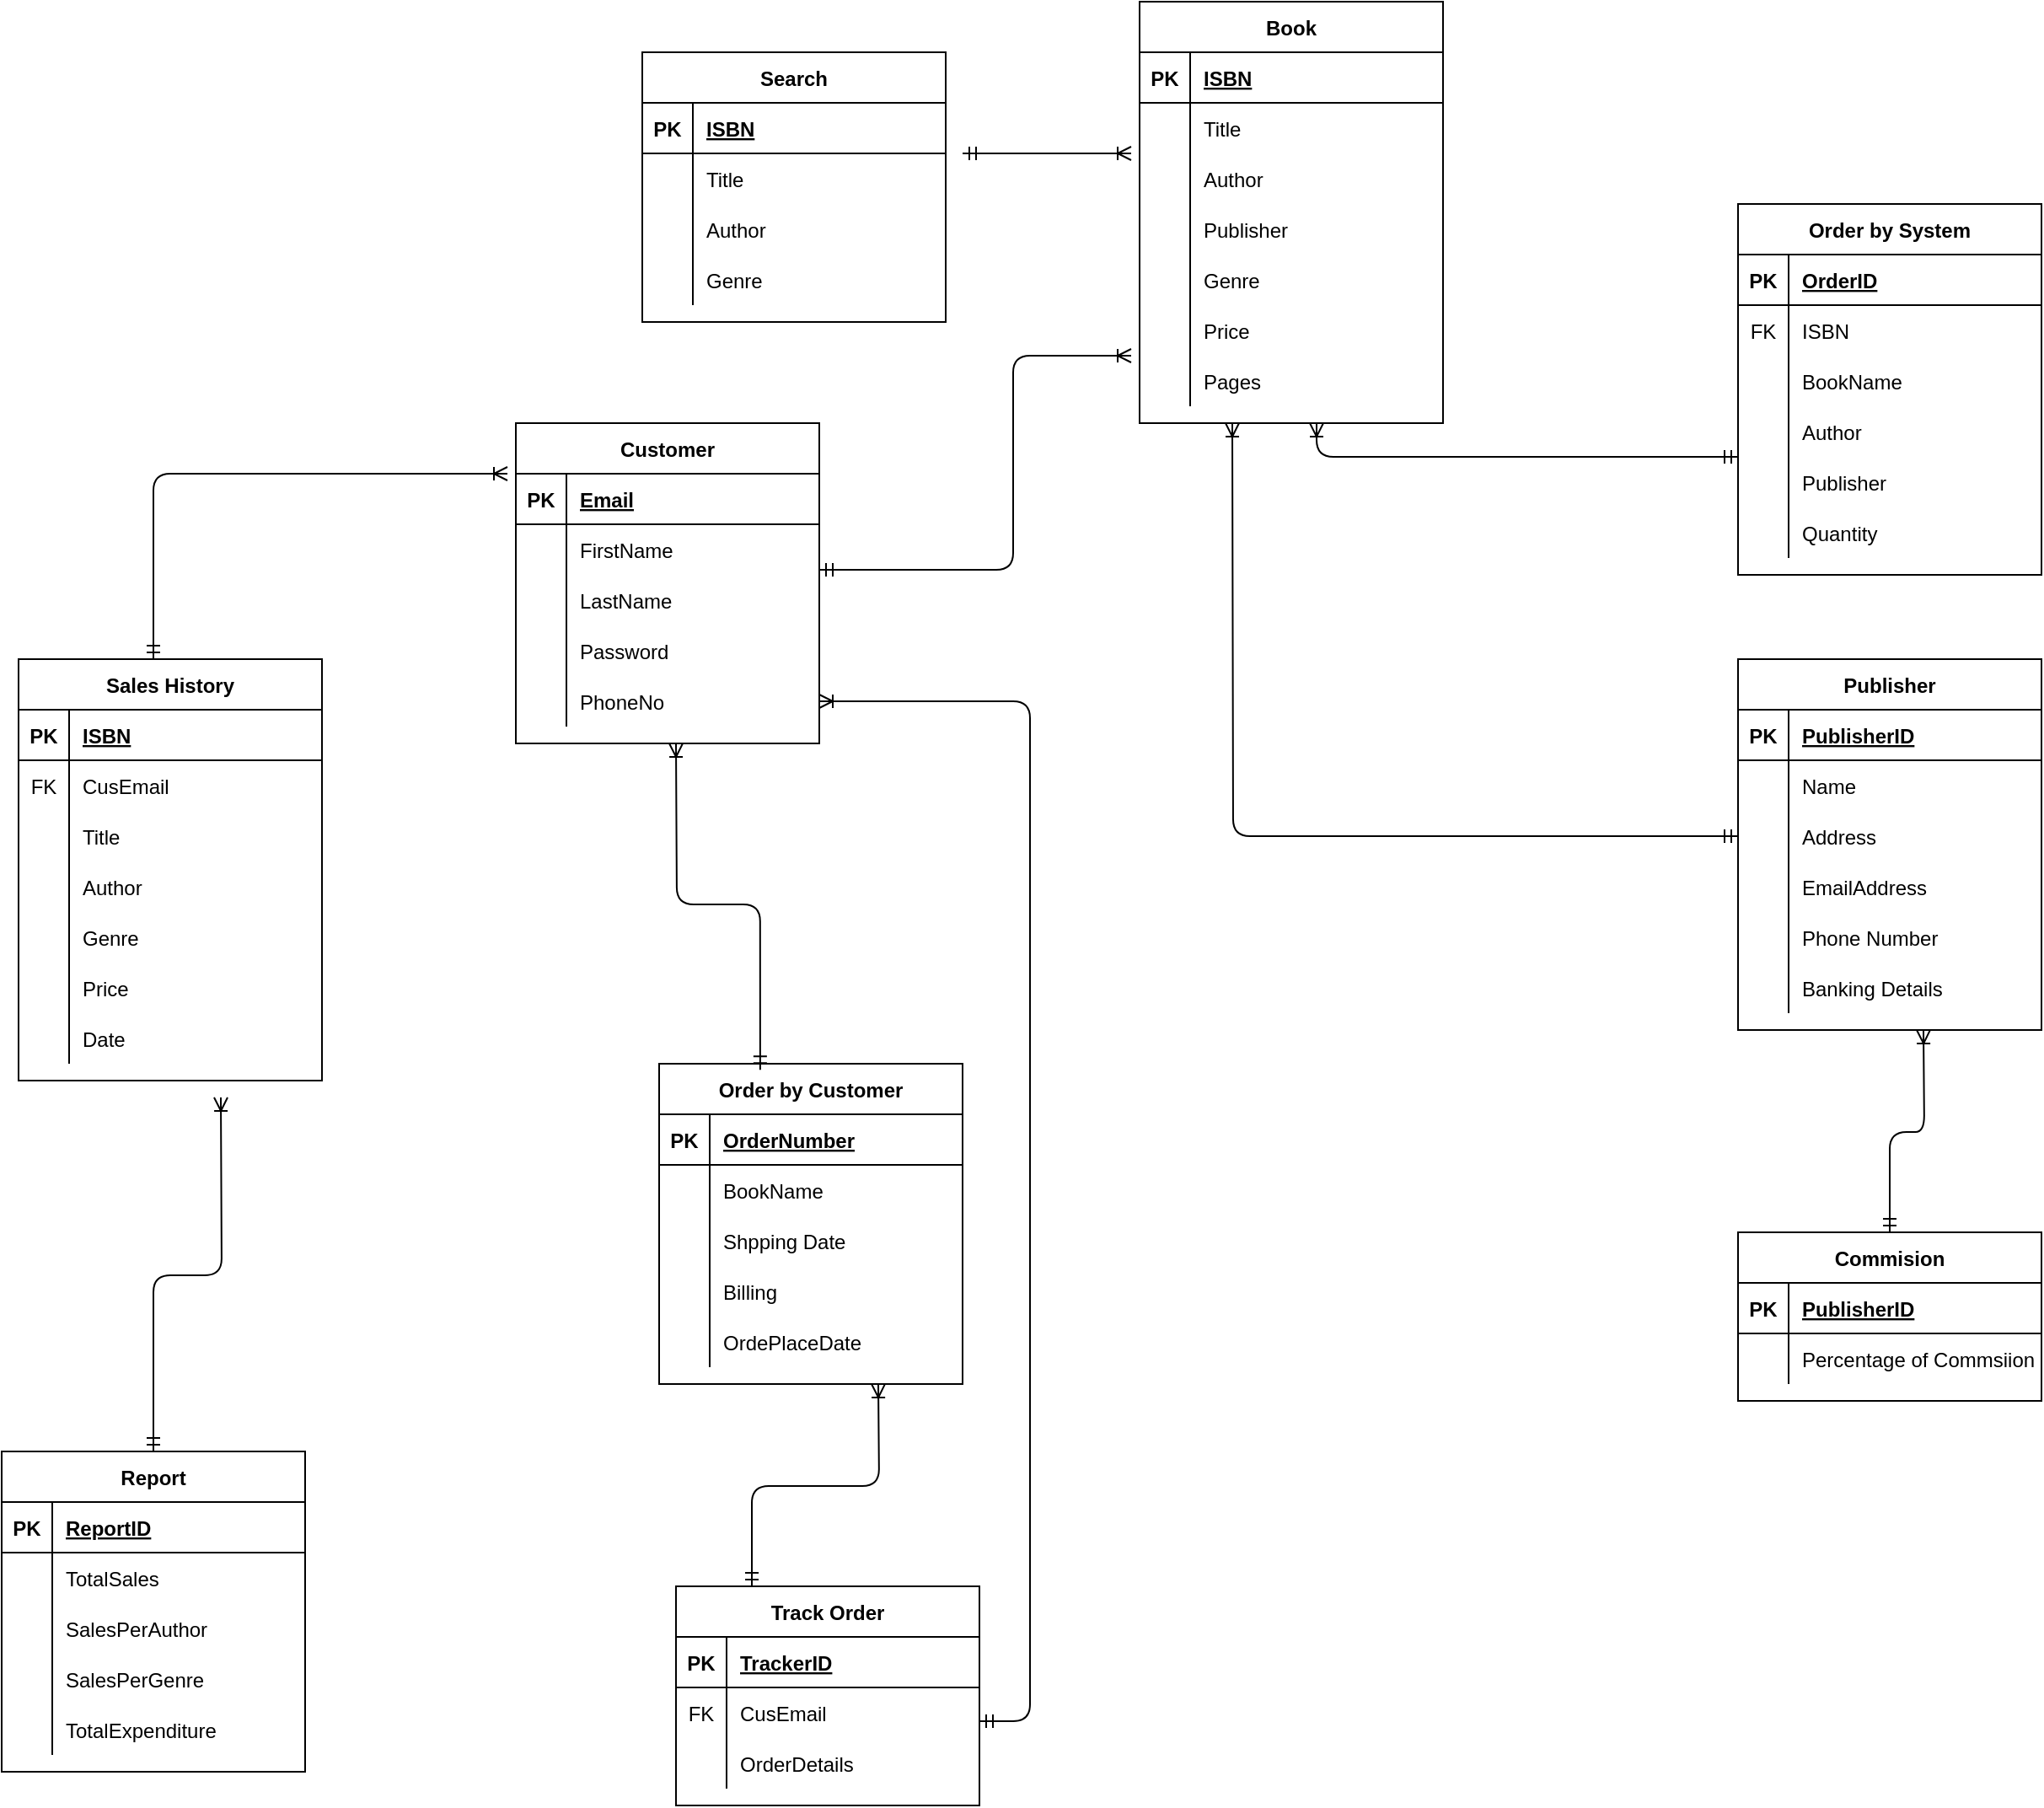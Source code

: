 <mxfile version="14.4.3" type="device"><diagram id="ztjRtSyzq4Y_7HcnUtXl" name="Page-1"><mxGraphModel dx="3034" dy="988" grid="1" gridSize="10" guides="1" tooltips="1" connect="1" arrows="1" fold="1" page="1" pageScale="1" pageWidth="850" pageHeight="1100" math="0" shadow="0"><root><mxCell id="0"/><mxCell id="1" parent="0"/><mxCell id="gsvlNIl1-t-YXYipxMui-1" value="Book" style="shape=table;startSize=30;container=1;collapsible=1;childLayout=tableLayout;fixedRows=1;rowLines=0;fontStyle=1;align=center;resizeLast=1;" vertex="1" parent="1"><mxGeometry x="335" y="20" width="180" height="250" as="geometry"/></mxCell><mxCell id="gsvlNIl1-t-YXYipxMui-2" value="" style="shape=partialRectangle;collapsible=0;dropTarget=0;pointerEvents=0;fillColor=none;top=0;left=0;bottom=1;right=0;points=[[0,0.5],[1,0.5]];portConstraint=eastwest;" vertex="1" parent="gsvlNIl1-t-YXYipxMui-1"><mxGeometry y="30" width="180" height="30" as="geometry"/></mxCell><mxCell id="gsvlNIl1-t-YXYipxMui-3" value="PK" style="shape=partialRectangle;connectable=0;fillColor=none;top=0;left=0;bottom=0;right=0;fontStyle=1;overflow=hidden;" vertex="1" parent="gsvlNIl1-t-YXYipxMui-2"><mxGeometry width="30" height="30" as="geometry"/></mxCell><mxCell id="gsvlNIl1-t-YXYipxMui-4" value="ISBN" style="shape=partialRectangle;connectable=0;fillColor=none;top=0;left=0;bottom=0;right=0;align=left;spacingLeft=6;fontStyle=5;overflow=hidden;" vertex="1" parent="gsvlNIl1-t-YXYipxMui-2"><mxGeometry x="30" width="150" height="30" as="geometry"/></mxCell><mxCell id="gsvlNIl1-t-YXYipxMui-5" value="" style="shape=partialRectangle;collapsible=0;dropTarget=0;pointerEvents=0;fillColor=none;top=0;left=0;bottom=0;right=0;points=[[0,0.5],[1,0.5]];portConstraint=eastwest;" vertex="1" parent="gsvlNIl1-t-YXYipxMui-1"><mxGeometry y="60" width="180" height="30" as="geometry"/></mxCell><mxCell id="gsvlNIl1-t-YXYipxMui-6" value="" style="shape=partialRectangle;connectable=0;fillColor=none;top=0;left=0;bottom=0;right=0;editable=1;overflow=hidden;" vertex="1" parent="gsvlNIl1-t-YXYipxMui-5"><mxGeometry width="30" height="30" as="geometry"/></mxCell><mxCell id="gsvlNIl1-t-YXYipxMui-7" value="Title" style="shape=partialRectangle;connectable=0;fillColor=none;top=0;left=0;bottom=0;right=0;align=left;spacingLeft=6;overflow=hidden;" vertex="1" parent="gsvlNIl1-t-YXYipxMui-5"><mxGeometry x="30" width="150" height="30" as="geometry"/></mxCell><mxCell id="gsvlNIl1-t-YXYipxMui-8" value="" style="shape=partialRectangle;collapsible=0;dropTarget=0;pointerEvents=0;fillColor=none;top=0;left=0;bottom=0;right=0;points=[[0,0.5],[1,0.5]];portConstraint=eastwest;" vertex="1" parent="gsvlNIl1-t-YXYipxMui-1"><mxGeometry y="90" width="180" height="30" as="geometry"/></mxCell><mxCell id="gsvlNIl1-t-YXYipxMui-9" value="" style="shape=partialRectangle;connectable=0;fillColor=none;top=0;left=0;bottom=0;right=0;editable=1;overflow=hidden;" vertex="1" parent="gsvlNIl1-t-YXYipxMui-8"><mxGeometry width="30" height="30" as="geometry"/></mxCell><mxCell id="gsvlNIl1-t-YXYipxMui-10" value="Author" style="shape=partialRectangle;connectable=0;fillColor=none;top=0;left=0;bottom=0;right=0;align=left;spacingLeft=6;overflow=hidden;" vertex="1" parent="gsvlNIl1-t-YXYipxMui-8"><mxGeometry x="30" width="150" height="30" as="geometry"/></mxCell><mxCell id="gsvlNIl1-t-YXYipxMui-11" value="" style="shape=partialRectangle;collapsible=0;dropTarget=0;pointerEvents=0;fillColor=none;top=0;left=0;bottom=0;right=0;points=[[0,0.5],[1,0.5]];portConstraint=eastwest;" vertex="1" parent="gsvlNIl1-t-YXYipxMui-1"><mxGeometry y="120" width="180" height="30" as="geometry"/></mxCell><mxCell id="gsvlNIl1-t-YXYipxMui-12" value="" style="shape=partialRectangle;connectable=0;fillColor=none;top=0;left=0;bottom=0;right=0;editable=1;overflow=hidden;" vertex="1" parent="gsvlNIl1-t-YXYipxMui-11"><mxGeometry width="30" height="30" as="geometry"/></mxCell><mxCell id="gsvlNIl1-t-YXYipxMui-13" value="Publisher" style="shape=partialRectangle;connectable=0;fillColor=none;top=0;left=0;bottom=0;right=0;align=left;spacingLeft=6;overflow=hidden;" vertex="1" parent="gsvlNIl1-t-YXYipxMui-11"><mxGeometry x="30" width="150" height="30" as="geometry"/></mxCell><mxCell id="gsvlNIl1-t-YXYipxMui-131" value="" style="shape=partialRectangle;collapsible=0;dropTarget=0;pointerEvents=0;fillColor=none;top=0;left=0;bottom=0;right=0;points=[[0,0.5],[1,0.5]];portConstraint=eastwest;" vertex="1" parent="gsvlNIl1-t-YXYipxMui-1"><mxGeometry y="150" width="180" height="30" as="geometry"/></mxCell><mxCell id="gsvlNIl1-t-YXYipxMui-132" value="" style="shape=partialRectangle;connectable=0;fillColor=none;top=0;left=0;bottom=0;right=0;editable=1;overflow=hidden;" vertex="1" parent="gsvlNIl1-t-YXYipxMui-131"><mxGeometry width="30" height="30" as="geometry"/></mxCell><mxCell id="gsvlNIl1-t-YXYipxMui-133" value="Genre" style="shape=partialRectangle;connectable=0;fillColor=none;top=0;left=0;bottom=0;right=0;align=left;spacingLeft=6;overflow=hidden;" vertex="1" parent="gsvlNIl1-t-YXYipxMui-131"><mxGeometry x="30" width="150" height="30" as="geometry"/></mxCell><mxCell id="gsvlNIl1-t-YXYipxMui-135" value="" style="shape=partialRectangle;collapsible=0;dropTarget=0;pointerEvents=0;fillColor=none;top=0;left=0;bottom=0;right=0;points=[[0,0.5],[1,0.5]];portConstraint=eastwest;" vertex="1" parent="gsvlNIl1-t-YXYipxMui-1"><mxGeometry y="180" width="180" height="30" as="geometry"/></mxCell><mxCell id="gsvlNIl1-t-YXYipxMui-136" value="" style="shape=partialRectangle;connectable=0;fillColor=none;top=0;left=0;bottom=0;right=0;editable=1;overflow=hidden;" vertex="1" parent="gsvlNIl1-t-YXYipxMui-135"><mxGeometry width="30" height="30" as="geometry"/></mxCell><mxCell id="gsvlNIl1-t-YXYipxMui-137" value="Price" style="shape=partialRectangle;connectable=0;fillColor=none;top=0;left=0;bottom=0;right=0;align=left;spacingLeft=6;overflow=hidden;" vertex="1" parent="gsvlNIl1-t-YXYipxMui-135"><mxGeometry x="30" width="150" height="30" as="geometry"/></mxCell><mxCell id="gsvlNIl1-t-YXYipxMui-138" value="" style="shape=partialRectangle;collapsible=0;dropTarget=0;pointerEvents=0;fillColor=none;top=0;left=0;bottom=0;right=0;points=[[0,0.5],[1,0.5]];portConstraint=eastwest;" vertex="1" parent="gsvlNIl1-t-YXYipxMui-1"><mxGeometry y="210" width="180" height="30" as="geometry"/></mxCell><mxCell id="gsvlNIl1-t-YXYipxMui-139" value="" style="shape=partialRectangle;connectable=0;fillColor=none;top=0;left=0;bottom=0;right=0;editable=1;overflow=hidden;" vertex="1" parent="gsvlNIl1-t-YXYipxMui-138"><mxGeometry width="30" height="30" as="geometry"/></mxCell><mxCell id="gsvlNIl1-t-YXYipxMui-140" value="Pages" style="shape=partialRectangle;connectable=0;fillColor=none;top=0;left=0;bottom=0;right=0;align=left;spacingLeft=6;overflow=hidden;" vertex="1" parent="gsvlNIl1-t-YXYipxMui-138"><mxGeometry x="30" width="150" height="30" as="geometry"/></mxCell><mxCell id="gsvlNIl1-t-YXYipxMui-14" value="Search" style="shape=table;startSize=30;container=1;collapsible=1;childLayout=tableLayout;fixedRows=1;rowLines=0;fontStyle=1;align=center;resizeLast=1;" vertex="1" parent="1"><mxGeometry x="40" y="50" width="180" height="160" as="geometry"/></mxCell><mxCell id="gsvlNIl1-t-YXYipxMui-15" value="" style="shape=partialRectangle;collapsible=0;dropTarget=0;pointerEvents=0;fillColor=none;top=0;left=0;bottom=1;right=0;points=[[0,0.5],[1,0.5]];portConstraint=eastwest;" vertex="1" parent="gsvlNIl1-t-YXYipxMui-14"><mxGeometry y="30" width="180" height="30" as="geometry"/></mxCell><mxCell id="gsvlNIl1-t-YXYipxMui-16" value="PK" style="shape=partialRectangle;connectable=0;fillColor=none;top=0;left=0;bottom=0;right=0;fontStyle=1;overflow=hidden;" vertex="1" parent="gsvlNIl1-t-YXYipxMui-15"><mxGeometry width="30" height="30" as="geometry"/></mxCell><mxCell id="gsvlNIl1-t-YXYipxMui-17" value="ISBN" style="shape=partialRectangle;connectable=0;fillColor=none;top=0;left=0;bottom=0;right=0;align=left;spacingLeft=6;fontStyle=5;overflow=hidden;" vertex="1" parent="gsvlNIl1-t-YXYipxMui-15"><mxGeometry x="30" width="150" height="30" as="geometry"/></mxCell><mxCell id="gsvlNIl1-t-YXYipxMui-18" value="" style="shape=partialRectangle;collapsible=0;dropTarget=0;pointerEvents=0;fillColor=none;top=0;left=0;bottom=0;right=0;points=[[0,0.5],[1,0.5]];portConstraint=eastwest;" vertex="1" parent="gsvlNIl1-t-YXYipxMui-14"><mxGeometry y="60" width="180" height="30" as="geometry"/></mxCell><mxCell id="gsvlNIl1-t-YXYipxMui-19" value="" style="shape=partialRectangle;connectable=0;fillColor=none;top=0;left=0;bottom=0;right=0;editable=1;overflow=hidden;" vertex="1" parent="gsvlNIl1-t-YXYipxMui-18"><mxGeometry width="30" height="30" as="geometry"/></mxCell><mxCell id="gsvlNIl1-t-YXYipxMui-20" value="Title" style="shape=partialRectangle;connectable=0;fillColor=none;top=0;left=0;bottom=0;right=0;align=left;spacingLeft=6;overflow=hidden;" vertex="1" parent="gsvlNIl1-t-YXYipxMui-18"><mxGeometry x="30" width="150" height="30" as="geometry"/></mxCell><mxCell id="gsvlNIl1-t-YXYipxMui-21" value="" style="shape=partialRectangle;collapsible=0;dropTarget=0;pointerEvents=0;fillColor=none;top=0;left=0;bottom=0;right=0;points=[[0,0.5],[1,0.5]];portConstraint=eastwest;" vertex="1" parent="gsvlNIl1-t-YXYipxMui-14"><mxGeometry y="90" width="180" height="30" as="geometry"/></mxCell><mxCell id="gsvlNIl1-t-YXYipxMui-22" value="" style="shape=partialRectangle;connectable=0;fillColor=none;top=0;left=0;bottom=0;right=0;editable=1;overflow=hidden;" vertex="1" parent="gsvlNIl1-t-YXYipxMui-21"><mxGeometry width="30" height="30" as="geometry"/></mxCell><mxCell id="gsvlNIl1-t-YXYipxMui-23" value="Author" style="shape=partialRectangle;connectable=0;fillColor=none;top=0;left=0;bottom=0;right=0;align=left;spacingLeft=6;overflow=hidden;" vertex="1" parent="gsvlNIl1-t-YXYipxMui-21"><mxGeometry x="30" width="150" height="30" as="geometry"/></mxCell><mxCell id="gsvlNIl1-t-YXYipxMui-24" value="" style="shape=partialRectangle;collapsible=0;dropTarget=0;pointerEvents=0;fillColor=none;top=0;left=0;bottom=0;right=0;points=[[0,0.5],[1,0.5]];portConstraint=eastwest;" vertex="1" parent="gsvlNIl1-t-YXYipxMui-14"><mxGeometry y="120" width="180" height="30" as="geometry"/></mxCell><mxCell id="gsvlNIl1-t-YXYipxMui-25" value="" style="shape=partialRectangle;connectable=0;fillColor=none;top=0;left=0;bottom=0;right=0;editable=1;overflow=hidden;" vertex="1" parent="gsvlNIl1-t-YXYipxMui-24"><mxGeometry width="30" height="30" as="geometry"/></mxCell><mxCell id="gsvlNIl1-t-YXYipxMui-26" value="Genre" style="shape=partialRectangle;connectable=0;fillColor=none;top=0;left=0;bottom=0;right=0;align=left;spacingLeft=6;overflow=hidden;" vertex="1" parent="gsvlNIl1-t-YXYipxMui-24"><mxGeometry x="30" width="150" height="30" as="geometry"/></mxCell><mxCell id="gsvlNIl1-t-YXYipxMui-27" value="Customer" style="shape=table;startSize=30;container=1;collapsible=1;childLayout=tableLayout;fixedRows=1;rowLines=0;fontStyle=1;align=center;resizeLast=1;" vertex="1" parent="1"><mxGeometry x="-35" y="270" width="180" height="190" as="geometry"/></mxCell><mxCell id="gsvlNIl1-t-YXYipxMui-28" value="" style="shape=partialRectangle;collapsible=0;dropTarget=0;pointerEvents=0;fillColor=none;top=0;left=0;bottom=1;right=0;points=[[0,0.5],[1,0.5]];portConstraint=eastwest;" vertex="1" parent="gsvlNIl1-t-YXYipxMui-27"><mxGeometry y="30" width="180" height="30" as="geometry"/></mxCell><mxCell id="gsvlNIl1-t-YXYipxMui-29" value="PK" style="shape=partialRectangle;connectable=0;fillColor=none;top=0;left=0;bottom=0;right=0;fontStyle=1;overflow=hidden;" vertex="1" parent="gsvlNIl1-t-YXYipxMui-28"><mxGeometry width="30" height="30" as="geometry"/></mxCell><mxCell id="gsvlNIl1-t-YXYipxMui-30" value="Email" style="shape=partialRectangle;connectable=0;fillColor=none;top=0;left=0;bottom=0;right=0;align=left;spacingLeft=6;fontStyle=5;overflow=hidden;" vertex="1" parent="gsvlNIl1-t-YXYipxMui-28"><mxGeometry x="30" width="150" height="30" as="geometry"/></mxCell><mxCell id="gsvlNIl1-t-YXYipxMui-31" value="" style="shape=partialRectangle;collapsible=0;dropTarget=0;pointerEvents=0;fillColor=none;top=0;left=0;bottom=0;right=0;points=[[0,0.5],[1,0.5]];portConstraint=eastwest;" vertex="1" parent="gsvlNIl1-t-YXYipxMui-27"><mxGeometry y="60" width="180" height="30" as="geometry"/></mxCell><mxCell id="gsvlNIl1-t-YXYipxMui-32" value="" style="shape=partialRectangle;connectable=0;fillColor=none;top=0;left=0;bottom=0;right=0;editable=1;overflow=hidden;" vertex="1" parent="gsvlNIl1-t-YXYipxMui-31"><mxGeometry width="30" height="30" as="geometry"/></mxCell><mxCell id="gsvlNIl1-t-YXYipxMui-33" value="FirstName" style="shape=partialRectangle;connectable=0;fillColor=none;top=0;left=0;bottom=0;right=0;align=left;spacingLeft=6;overflow=hidden;" vertex="1" parent="gsvlNIl1-t-YXYipxMui-31"><mxGeometry x="30" width="150" height="30" as="geometry"/></mxCell><mxCell id="gsvlNIl1-t-YXYipxMui-34" value="" style="shape=partialRectangle;collapsible=0;dropTarget=0;pointerEvents=0;fillColor=none;top=0;left=0;bottom=0;right=0;points=[[0,0.5],[1,0.5]];portConstraint=eastwest;" vertex="1" parent="gsvlNIl1-t-YXYipxMui-27"><mxGeometry y="90" width="180" height="30" as="geometry"/></mxCell><mxCell id="gsvlNIl1-t-YXYipxMui-35" value="" style="shape=partialRectangle;connectable=0;fillColor=none;top=0;left=0;bottom=0;right=0;editable=1;overflow=hidden;" vertex="1" parent="gsvlNIl1-t-YXYipxMui-34"><mxGeometry width="30" height="30" as="geometry"/></mxCell><mxCell id="gsvlNIl1-t-YXYipxMui-36" value="LastName" style="shape=partialRectangle;connectable=0;fillColor=none;top=0;left=0;bottom=0;right=0;align=left;spacingLeft=6;overflow=hidden;" vertex="1" parent="gsvlNIl1-t-YXYipxMui-34"><mxGeometry x="30" width="150" height="30" as="geometry"/></mxCell><mxCell id="gsvlNIl1-t-YXYipxMui-37" value="" style="shape=partialRectangle;collapsible=0;dropTarget=0;pointerEvents=0;fillColor=none;top=0;left=0;bottom=0;right=0;points=[[0,0.5],[1,0.5]];portConstraint=eastwest;" vertex="1" parent="gsvlNIl1-t-YXYipxMui-27"><mxGeometry y="120" width="180" height="30" as="geometry"/></mxCell><mxCell id="gsvlNIl1-t-YXYipxMui-38" value="" style="shape=partialRectangle;connectable=0;fillColor=none;top=0;left=0;bottom=0;right=0;editable=1;overflow=hidden;" vertex="1" parent="gsvlNIl1-t-YXYipxMui-37"><mxGeometry width="30" height="30" as="geometry"/></mxCell><mxCell id="gsvlNIl1-t-YXYipxMui-39" value="Password" style="shape=partialRectangle;connectable=0;fillColor=none;top=0;left=0;bottom=0;right=0;align=left;spacingLeft=6;overflow=hidden;" vertex="1" parent="gsvlNIl1-t-YXYipxMui-37"><mxGeometry x="30" width="150" height="30" as="geometry"/></mxCell><mxCell id="gsvlNIl1-t-YXYipxMui-149" value="" style="shape=partialRectangle;collapsible=0;dropTarget=0;pointerEvents=0;fillColor=none;top=0;left=0;bottom=0;right=0;points=[[0,0.5],[1,0.5]];portConstraint=eastwest;" vertex="1" parent="gsvlNIl1-t-YXYipxMui-27"><mxGeometry y="150" width="180" height="30" as="geometry"/></mxCell><mxCell id="gsvlNIl1-t-YXYipxMui-150" value="" style="shape=partialRectangle;connectable=0;fillColor=none;top=0;left=0;bottom=0;right=0;editable=1;overflow=hidden;" vertex="1" parent="gsvlNIl1-t-YXYipxMui-149"><mxGeometry width="30" height="30" as="geometry"/></mxCell><mxCell id="gsvlNIl1-t-YXYipxMui-151" value="PhoneNo" style="shape=partialRectangle;connectable=0;fillColor=none;top=0;left=0;bottom=0;right=0;align=left;spacingLeft=6;overflow=hidden;" vertex="1" parent="gsvlNIl1-t-YXYipxMui-149"><mxGeometry x="30" width="150" height="30" as="geometry"/></mxCell><mxCell id="gsvlNIl1-t-YXYipxMui-40" value="Order by System" style="shape=table;startSize=30;container=1;collapsible=1;childLayout=tableLayout;fixedRows=1;rowLines=0;fontStyle=1;align=center;resizeLast=1;" vertex="1" parent="1"><mxGeometry x="690" y="140" width="180" height="220" as="geometry"/></mxCell><mxCell id="gsvlNIl1-t-YXYipxMui-41" value="" style="shape=partialRectangle;collapsible=0;dropTarget=0;pointerEvents=0;fillColor=none;top=0;left=0;bottom=1;right=0;points=[[0,0.5],[1,0.5]];portConstraint=eastwest;" vertex="1" parent="gsvlNIl1-t-YXYipxMui-40"><mxGeometry y="30" width="180" height="30" as="geometry"/></mxCell><mxCell id="gsvlNIl1-t-YXYipxMui-42" value="PK" style="shape=partialRectangle;connectable=0;fillColor=none;top=0;left=0;bottom=0;right=0;fontStyle=1;overflow=hidden;" vertex="1" parent="gsvlNIl1-t-YXYipxMui-41"><mxGeometry width="30" height="30" as="geometry"/></mxCell><mxCell id="gsvlNIl1-t-YXYipxMui-43" value="OrderID" style="shape=partialRectangle;connectable=0;fillColor=none;top=0;left=0;bottom=0;right=0;align=left;spacingLeft=6;fontStyle=5;overflow=hidden;" vertex="1" parent="gsvlNIl1-t-YXYipxMui-41"><mxGeometry x="30" width="150" height="30" as="geometry"/></mxCell><mxCell id="gsvlNIl1-t-YXYipxMui-142" value="" style="shape=partialRectangle;collapsible=0;dropTarget=0;pointerEvents=0;fillColor=none;top=0;left=0;bottom=0;right=0;points=[[0,0.5],[1,0.5]];portConstraint=eastwest;" vertex="1" parent="gsvlNIl1-t-YXYipxMui-40"><mxGeometry y="60" width="180" height="30" as="geometry"/></mxCell><mxCell id="gsvlNIl1-t-YXYipxMui-143" value="FK" style="shape=partialRectangle;connectable=0;fillColor=none;top=0;left=0;bottom=0;right=0;fontStyle=0;overflow=hidden;" vertex="1" parent="gsvlNIl1-t-YXYipxMui-142"><mxGeometry width="30" height="30" as="geometry"/></mxCell><mxCell id="gsvlNIl1-t-YXYipxMui-144" value="ISBN" style="shape=partialRectangle;connectable=0;fillColor=none;top=0;left=0;bottom=0;right=0;align=left;spacingLeft=6;fontStyle=0;overflow=hidden;" vertex="1" parent="gsvlNIl1-t-YXYipxMui-142"><mxGeometry x="30" width="150" height="30" as="geometry"/></mxCell><mxCell id="gsvlNIl1-t-YXYipxMui-44" value="" style="shape=partialRectangle;collapsible=0;dropTarget=0;pointerEvents=0;fillColor=none;top=0;left=0;bottom=0;right=0;points=[[0,0.5],[1,0.5]];portConstraint=eastwest;" vertex="1" parent="gsvlNIl1-t-YXYipxMui-40"><mxGeometry y="90" width="180" height="30" as="geometry"/></mxCell><mxCell id="gsvlNIl1-t-YXYipxMui-45" value="" style="shape=partialRectangle;connectable=0;fillColor=none;top=0;left=0;bottom=0;right=0;editable=1;overflow=hidden;" vertex="1" parent="gsvlNIl1-t-YXYipxMui-44"><mxGeometry width="30" height="30" as="geometry"/></mxCell><mxCell id="gsvlNIl1-t-YXYipxMui-46" value="BookName" style="shape=partialRectangle;connectable=0;fillColor=none;top=0;left=0;bottom=0;right=0;align=left;spacingLeft=6;overflow=hidden;" vertex="1" parent="gsvlNIl1-t-YXYipxMui-44"><mxGeometry x="30" width="150" height="30" as="geometry"/></mxCell><mxCell id="gsvlNIl1-t-YXYipxMui-47" value="" style="shape=partialRectangle;collapsible=0;dropTarget=0;pointerEvents=0;fillColor=none;top=0;left=0;bottom=0;right=0;points=[[0,0.5],[1,0.5]];portConstraint=eastwest;" vertex="1" parent="gsvlNIl1-t-YXYipxMui-40"><mxGeometry y="120" width="180" height="30" as="geometry"/></mxCell><mxCell id="gsvlNIl1-t-YXYipxMui-48" value="" style="shape=partialRectangle;connectable=0;fillColor=none;top=0;left=0;bottom=0;right=0;editable=1;overflow=hidden;" vertex="1" parent="gsvlNIl1-t-YXYipxMui-47"><mxGeometry width="30" height="30" as="geometry"/></mxCell><mxCell id="gsvlNIl1-t-YXYipxMui-49" value="Author" style="shape=partialRectangle;connectable=0;fillColor=none;top=0;left=0;bottom=0;right=0;align=left;spacingLeft=6;overflow=hidden;" vertex="1" parent="gsvlNIl1-t-YXYipxMui-47"><mxGeometry x="30" width="150" height="30" as="geometry"/></mxCell><mxCell id="gsvlNIl1-t-YXYipxMui-50" value="" style="shape=partialRectangle;collapsible=0;dropTarget=0;pointerEvents=0;fillColor=none;top=0;left=0;bottom=0;right=0;points=[[0,0.5],[1,0.5]];portConstraint=eastwest;" vertex="1" parent="gsvlNIl1-t-YXYipxMui-40"><mxGeometry y="150" width="180" height="30" as="geometry"/></mxCell><mxCell id="gsvlNIl1-t-YXYipxMui-51" value="" style="shape=partialRectangle;connectable=0;fillColor=none;top=0;left=0;bottom=0;right=0;editable=1;overflow=hidden;" vertex="1" parent="gsvlNIl1-t-YXYipxMui-50"><mxGeometry width="30" height="30" as="geometry"/></mxCell><mxCell id="gsvlNIl1-t-YXYipxMui-52" value="Publisher" style="shape=partialRectangle;connectable=0;fillColor=none;top=0;left=0;bottom=0;right=0;align=left;spacingLeft=6;overflow=hidden;" vertex="1" parent="gsvlNIl1-t-YXYipxMui-50"><mxGeometry x="30" width="150" height="30" as="geometry"/></mxCell><mxCell id="gsvlNIl1-t-YXYipxMui-145" value="" style="shape=partialRectangle;collapsible=0;dropTarget=0;pointerEvents=0;fillColor=none;top=0;left=0;bottom=0;right=0;points=[[0,0.5],[1,0.5]];portConstraint=eastwest;" vertex="1" parent="gsvlNIl1-t-YXYipxMui-40"><mxGeometry y="180" width="180" height="30" as="geometry"/></mxCell><mxCell id="gsvlNIl1-t-YXYipxMui-146" value="" style="shape=partialRectangle;connectable=0;fillColor=none;top=0;left=0;bottom=0;right=0;editable=1;overflow=hidden;" vertex="1" parent="gsvlNIl1-t-YXYipxMui-145"><mxGeometry width="30" height="30" as="geometry"/></mxCell><mxCell id="gsvlNIl1-t-YXYipxMui-147" value="Quantity" style="shape=partialRectangle;connectable=0;fillColor=none;top=0;left=0;bottom=0;right=0;align=left;spacingLeft=6;overflow=hidden;" vertex="1" parent="gsvlNIl1-t-YXYipxMui-145"><mxGeometry x="30" width="150" height="30" as="geometry"/></mxCell><mxCell id="gsvlNIl1-t-YXYipxMui-66" value="Commision" style="shape=table;startSize=30;container=1;collapsible=1;childLayout=tableLayout;fixedRows=1;rowLines=0;fontStyle=1;align=center;resizeLast=1;" vertex="1" parent="1"><mxGeometry x="690" y="750" width="180" height="100" as="geometry"/></mxCell><mxCell id="gsvlNIl1-t-YXYipxMui-67" value="" style="shape=partialRectangle;collapsible=0;dropTarget=0;pointerEvents=0;fillColor=none;top=0;left=0;bottom=1;right=0;points=[[0,0.5],[1,0.5]];portConstraint=eastwest;" vertex="1" parent="gsvlNIl1-t-YXYipxMui-66"><mxGeometry y="30" width="180" height="30" as="geometry"/></mxCell><mxCell id="gsvlNIl1-t-YXYipxMui-68" value="PK" style="shape=partialRectangle;connectable=0;fillColor=none;top=0;left=0;bottom=0;right=0;fontStyle=1;overflow=hidden;" vertex="1" parent="gsvlNIl1-t-YXYipxMui-67"><mxGeometry width="30" height="30" as="geometry"/></mxCell><mxCell id="gsvlNIl1-t-YXYipxMui-69" value="PublisherID" style="shape=partialRectangle;connectable=0;fillColor=none;top=0;left=0;bottom=0;right=0;align=left;spacingLeft=6;fontStyle=5;overflow=hidden;" vertex="1" parent="gsvlNIl1-t-YXYipxMui-67"><mxGeometry x="30" width="150" height="30" as="geometry"/></mxCell><mxCell id="gsvlNIl1-t-YXYipxMui-70" value="" style="shape=partialRectangle;collapsible=0;dropTarget=0;pointerEvents=0;fillColor=none;top=0;left=0;bottom=0;right=0;points=[[0,0.5],[1,0.5]];portConstraint=eastwest;" vertex="1" parent="gsvlNIl1-t-YXYipxMui-66"><mxGeometry y="60" width="180" height="30" as="geometry"/></mxCell><mxCell id="gsvlNIl1-t-YXYipxMui-71" value="" style="shape=partialRectangle;connectable=0;fillColor=none;top=0;left=0;bottom=0;right=0;editable=1;overflow=hidden;" vertex="1" parent="gsvlNIl1-t-YXYipxMui-70"><mxGeometry width="30" height="30" as="geometry"/></mxCell><mxCell id="gsvlNIl1-t-YXYipxMui-72" value="Percentage of Commsiion" style="shape=partialRectangle;connectable=0;fillColor=none;top=0;left=0;bottom=0;right=0;align=left;spacingLeft=6;overflow=hidden;" vertex="1" parent="gsvlNIl1-t-YXYipxMui-70"><mxGeometry x="30" width="150" height="30" as="geometry"/></mxCell><mxCell id="gsvlNIl1-t-YXYipxMui-92" value="Order by Customer" style="shape=table;startSize=30;container=1;collapsible=1;childLayout=tableLayout;fixedRows=1;rowLines=0;fontStyle=1;align=center;resizeLast=1;" vertex="1" parent="1"><mxGeometry x="50" y="650" width="180" height="190" as="geometry"/></mxCell><mxCell id="gsvlNIl1-t-YXYipxMui-93" value="" style="shape=partialRectangle;collapsible=0;dropTarget=0;pointerEvents=0;fillColor=none;top=0;left=0;bottom=1;right=0;points=[[0,0.5],[1,0.5]];portConstraint=eastwest;" vertex="1" parent="gsvlNIl1-t-YXYipxMui-92"><mxGeometry y="30" width="180" height="30" as="geometry"/></mxCell><mxCell id="gsvlNIl1-t-YXYipxMui-94" value="PK" style="shape=partialRectangle;connectable=0;fillColor=none;top=0;left=0;bottom=0;right=0;fontStyle=1;overflow=hidden;" vertex="1" parent="gsvlNIl1-t-YXYipxMui-93"><mxGeometry width="30" height="30" as="geometry"/></mxCell><mxCell id="gsvlNIl1-t-YXYipxMui-95" value="OrderNumber" style="shape=partialRectangle;connectable=0;fillColor=none;top=0;left=0;bottom=0;right=0;align=left;spacingLeft=6;fontStyle=5;overflow=hidden;" vertex="1" parent="gsvlNIl1-t-YXYipxMui-93"><mxGeometry x="30" width="150" height="30" as="geometry"/></mxCell><mxCell id="gsvlNIl1-t-YXYipxMui-96" value="" style="shape=partialRectangle;collapsible=0;dropTarget=0;pointerEvents=0;fillColor=none;top=0;left=0;bottom=0;right=0;points=[[0,0.5],[1,0.5]];portConstraint=eastwest;" vertex="1" parent="gsvlNIl1-t-YXYipxMui-92"><mxGeometry y="60" width="180" height="30" as="geometry"/></mxCell><mxCell id="gsvlNIl1-t-YXYipxMui-97" value="" style="shape=partialRectangle;connectable=0;fillColor=none;top=0;left=0;bottom=0;right=0;editable=1;overflow=hidden;" vertex="1" parent="gsvlNIl1-t-YXYipxMui-96"><mxGeometry width="30" height="30" as="geometry"/></mxCell><mxCell id="gsvlNIl1-t-YXYipxMui-98" value="BookName" style="shape=partialRectangle;connectable=0;fillColor=none;top=0;left=0;bottom=0;right=0;align=left;spacingLeft=6;overflow=hidden;" vertex="1" parent="gsvlNIl1-t-YXYipxMui-96"><mxGeometry x="30" width="150" height="30" as="geometry"/></mxCell><mxCell id="gsvlNIl1-t-YXYipxMui-99" value="" style="shape=partialRectangle;collapsible=0;dropTarget=0;pointerEvents=0;fillColor=none;top=0;left=0;bottom=0;right=0;points=[[0,0.5],[1,0.5]];portConstraint=eastwest;" vertex="1" parent="gsvlNIl1-t-YXYipxMui-92"><mxGeometry y="90" width="180" height="30" as="geometry"/></mxCell><mxCell id="gsvlNIl1-t-YXYipxMui-100" value="" style="shape=partialRectangle;connectable=0;fillColor=none;top=0;left=0;bottom=0;right=0;editable=1;overflow=hidden;" vertex="1" parent="gsvlNIl1-t-YXYipxMui-99"><mxGeometry width="30" height="30" as="geometry"/></mxCell><mxCell id="gsvlNIl1-t-YXYipxMui-101" value="Shpping Date" style="shape=partialRectangle;connectable=0;fillColor=none;top=0;left=0;bottom=0;right=0;align=left;spacingLeft=6;overflow=hidden;" vertex="1" parent="gsvlNIl1-t-YXYipxMui-99"><mxGeometry x="30" width="150" height="30" as="geometry"/></mxCell><mxCell id="gsvlNIl1-t-YXYipxMui-102" value="" style="shape=partialRectangle;collapsible=0;dropTarget=0;pointerEvents=0;fillColor=none;top=0;left=0;bottom=0;right=0;points=[[0,0.5],[1,0.5]];portConstraint=eastwest;" vertex="1" parent="gsvlNIl1-t-YXYipxMui-92"><mxGeometry y="120" width="180" height="30" as="geometry"/></mxCell><mxCell id="gsvlNIl1-t-YXYipxMui-103" value="" style="shape=partialRectangle;connectable=0;fillColor=none;top=0;left=0;bottom=0;right=0;editable=1;overflow=hidden;" vertex="1" parent="gsvlNIl1-t-YXYipxMui-102"><mxGeometry width="30" height="30" as="geometry"/></mxCell><mxCell id="gsvlNIl1-t-YXYipxMui-104" value="Billing" style="shape=partialRectangle;connectable=0;fillColor=none;top=0;left=0;bottom=0;right=0;align=left;spacingLeft=6;overflow=hidden;" vertex="1" parent="gsvlNIl1-t-YXYipxMui-102"><mxGeometry x="30" width="150" height="30" as="geometry"/></mxCell><mxCell id="gsvlNIl1-t-YXYipxMui-177" value="" style="shape=partialRectangle;collapsible=0;dropTarget=0;pointerEvents=0;fillColor=none;top=0;left=0;bottom=0;right=0;points=[[0,0.5],[1,0.5]];portConstraint=eastwest;" vertex="1" parent="gsvlNIl1-t-YXYipxMui-92"><mxGeometry y="150" width="180" height="30" as="geometry"/></mxCell><mxCell id="gsvlNIl1-t-YXYipxMui-178" value="" style="shape=partialRectangle;connectable=0;fillColor=none;top=0;left=0;bottom=0;right=0;editable=1;overflow=hidden;" vertex="1" parent="gsvlNIl1-t-YXYipxMui-177"><mxGeometry width="30" height="30" as="geometry"/></mxCell><mxCell id="gsvlNIl1-t-YXYipxMui-179" value="OrdePlaceDate" style="shape=partialRectangle;connectable=0;fillColor=none;top=0;left=0;bottom=0;right=0;align=left;spacingLeft=6;overflow=hidden;" vertex="1" parent="gsvlNIl1-t-YXYipxMui-177"><mxGeometry x="30" width="150" height="30" as="geometry"/></mxCell><mxCell id="gsvlNIl1-t-YXYipxMui-105" value="Track Order" style="shape=table;startSize=30;container=1;collapsible=1;childLayout=tableLayout;fixedRows=1;rowLines=0;fontStyle=1;align=center;resizeLast=1;" vertex="1" parent="1"><mxGeometry x="60" y="960" width="180" height="130" as="geometry"/></mxCell><mxCell id="gsvlNIl1-t-YXYipxMui-106" value="" style="shape=partialRectangle;collapsible=0;dropTarget=0;pointerEvents=0;fillColor=none;top=0;left=0;bottom=1;right=0;points=[[0,0.5],[1,0.5]];portConstraint=eastwest;" vertex="1" parent="gsvlNIl1-t-YXYipxMui-105"><mxGeometry y="30" width="180" height="30" as="geometry"/></mxCell><mxCell id="gsvlNIl1-t-YXYipxMui-107" value="PK" style="shape=partialRectangle;connectable=0;fillColor=none;top=0;left=0;bottom=0;right=0;fontStyle=1;overflow=hidden;" vertex="1" parent="gsvlNIl1-t-YXYipxMui-106"><mxGeometry width="30" height="30" as="geometry"/></mxCell><mxCell id="gsvlNIl1-t-YXYipxMui-108" value="TrackerID" style="shape=partialRectangle;connectable=0;fillColor=none;top=0;left=0;bottom=0;right=0;align=left;spacingLeft=6;fontStyle=5;overflow=hidden;" vertex="1" parent="gsvlNIl1-t-YXYipxMui-106"><mxGeometry x="30" width="150" height="30" as="geometry"/></mxCell><mxCell id="gsvlNIl1-t-YXYipxMui-180" value="" style="shape=partialRectangle;collapsible=0;dropTarget=0;pointerEvents=0;fillColor=none;top=0;left=0;bottom=0;right=0;points=[[0,0.5],[1,0.5]];portConstraint=eastwest;" vertex="1" parent="gsvlNIl1-t-YXYipxMui-105"><mxGeometry y="60" width="180" height="30" as="geometry"/></mxCell><mxCell id="gsvlNIl1-t-YXYipxMui-181" value="FK" style="shape=partialRectangle;connectable=0;fillColor=none;top=0;left=0;bottom=0;right=0;fontStyle=0;overflow=hidden;" vertex="1" parent="gsvlNIl1-t-YXYipxMui-180"><mxGeometry width="30" height="30" as="geometry"/></mxCell><mxCell id="gsvlNIl1-t-YXYipxMui-182" value="CusEmail" style="shape=partialRectangle;connectable=0;fillColor=none;top=0;left=0;bottom=0;right=0;align=left;spacingLeft=6;fontStyle=0;overflow=hidden;" vertex="1" parent="gsvlNIl1-t-YXYipxMui-180"><mxGeometry x="30" width="150" height="30" as="geometry"/></mxCell><mxCell id="gsvlNIl1-t-YXYipxMui-109" value="" style="shape=partialRectangle;collapsible=0;dropTarget=0;pointerEvents=0;fillColor=none;top=0;left=0;bottom=0;right=0;points=[[0,0.5],[1,0.5]];portConstraint=eastwest;" vertex="1" parent="gsvlNIl1-t-YXYipxMui-105"><mxGeometry y="90" width="180" height="30" as="geometry"/></mxCell><mxCell id="gsvlNIl1-t-YXYipxMui-110" value="" style="shape=partialRectangle;connectable=0;fillColor=none;top=0;left=0;bottom=0;right=0;editable=1;overflow=hidden;" vertex="1" parent="gsvlNIl1-t-YXYipxMui-109"><mxGeometry width="30" height="30" as="geometry"/></mxCell><mxCell id="gsvlNIl1-t-YXYipxMui-111" value="OrderDetails" style="shape=partialRectangle;connectable=0;fillColor=none;top=0;left=0;bottom=0;right=0;align=left;spacingLeft=6;overflow=hidden;" vertex="1" parent="gsvlNIl1-t-YXYipxMui-109"><mxGeometry x="30" width="150" height="30" as="geometry"/></mxCell><mxCell id="gsvlNIl1-t-YXYipxMui-152" value="Sales History" style="shape=table;startSize=30;container=1;collapsible=1;childLayout=tableLayout;fixedRows=1;rowLines=0;fontStyle=1;align=center;resizeLast=1;" vertex="1" parent="1"><mxGeometry x="-330" y="410" width="180" height="250" as="geometry"/></mxCell><mxCell id="gsvlNIl1-t-YXYipxMui-153" value="" style="shape=partialRectangle;collapsible=0;dropTarget=0;pointerEvents=0;fillColor=none;top=0;left=0;bottom=1;right=0;points=[[0,0.5],[1,0.5]];portConstraint=eastwest;" vertex="1" parent="gsvlNIl1-t-YXYipxMui-152"><mxGeometry y="30" width="180" height="30" as="geometry"/></mxCell><mxCell id="gsvlNIl1-t-YXYipxMui-154" value="PK" style="shape=partialRectangle;connectable=0;fillColor=none;top=0;left=0;bottom=0;right=0;fontStyle=1;overflow=hidden;" vertex="1" parent="gsvlNIl1-t-YXYipxMui-153"><mxGeometry width="30" height="30" as="geometry"/></mxCell><mxCell id="gsvlNIl1-t-YXYipxMui-155" value="ISBN" style="shape=partialRectangle;connectable=0;fillColor=none;top=0;left=0;bottom=0;right=0;align=left;spacingLeft=6;fontStyle=5;overflow=hidden;" vertex="1" parent="gsvlNIl1-t-YXYipxMui-153"><mxGeometry x="30" width="150" height="30" as="geometry"/></mxCell><mxCell id="gsvlNIl1-t-YXYipxMui-174" value="" style="shape=partialRectangle;collapsible=0;dropTarget=0;pointerEvents=0;fillColor=none;top=0;left=0;bottom=0;right=0;points=[[0,0.5],[1,0.5]];portConstraint=eastwest;" vertex="1" parent="gsvlNIl1-t-YXYipxMui-152"><mxGeometry y="60" width="180" height="30" as="geometry"/></mxCell><mxCell id="gsvlNIl1-t-YXYipxMui-175" value="FK" style="shape=partialRectangle;connectable=0;fillColor=none;top=0;left=0;bottom=0;right=0;fontStyle=0;overflow=hidden;" vertex="1" parent="gsvlNIl1-t-YXYipxMui-174"><mxGeometry width="30" height="30" as="geometry"/></mxCell><mxCell id="gsvlNIl1-t-YXYipxMui-176" value="CusEmail" style="shape=partialRectangle;connectable=0;fillColor=none;top=0;left=0;bottom=0;right=0;align=left;spacingLeft=6;fontStyle=0;overflow=hidden;" vertex="1" parent="gsvlNIl1-t-YXYipxMui-174"><mxGeometry x="30" width="150" height="30" as="geometry"/></mxCell><mxCell id="gsvlNIl1-t-YXYipxMui-156" value="" style="shape=partialRectangle;collapsible=0;dropTarget=0;pointerEvents=0;fillColor=none;top=0;left=0;bottom=0;right=0;points=[[0,0.5],[1,0.5]];portConstraint=eastwest;" vertex="1" parent="gsvlNIl1-t-YXYipxMui-152"><mxGeometry y="90" width="180" height="30" as="geometry"/></mxCell><mxCell id="gsvlNIl1-t-YXYipxMui-157" value="" style="shape=partialRectangle;connectable=0;fillColor=none;top=0;left=0;bottom=0;right=0;editable=1;overflow=hidden;" vertex="1" parent="gsvlNIl1-t-YXYipxMui-156"><mxGeometry width="30" height="30" as="geometry"/></mxCell><mxCell id="gsvlNIl1-t-YXYipxMui-158" value="Title" style="shape=partialRectangle;connectable=0;fillColor=none;top=0;left=0;bottom=0;right=0;align=left;spacingLeft=6;overflow=hidden;" vertex="1" parent="gsvlNIl1-t-YXYipxMui-156"><mxGeometry x="30" width="150" height="30" as="geometry"/></mxCell><mxCell id="gsvlNIl1-t-YXYipxMui-159" value="" style="shape=partialRectangle;collapsible=0;dropTarget=0;pointerEvents=0;fillColor=none;top=0;left=0;bottom=0;right=0;points=[[0,0.5],[1,0.5]];portConstraint=eastwest;" vertex="1" parent="gsvlNIl1-t-YXYipxMui-152"><mxGeometry y="120" width="180" height="30" as="geometry"/></mxCell><mxCell id="gsvlNIl1-t-YXYipxMui-160" value="" style="shape=partialRectangle;connectable=0;fillColor=none;top=0;left=0;bottom=0;right=0;editable=1;overflow=hidden;" vertex="1" parent="gsvlNIl1-t-YXYipxMui-159"><mxGeometry width="30" height="30" as="geometry"/></mxCell><mxCell id="gsvlNIl1-t-YXYipxMui-161" value="Author" style="shape=partialRectangle;connectable=0;fillColor=none;top=0;left=0;bottom=0;right=0;align=left;spacingLeft=6;overflow=hidden;" vertex="1" parent="gsvlNIl1-t-YXYipxMui-159"><mxGeometry x="30" width="150" height="30" as="geometry"/></mxCell><mxCell id="gsvlNIl1-t-YXYipxMui-165" value="" style="shape=partialRectangle;collapsible=0;dropTarget=0;pointerEvents=0;fillColor=none;top=0;left=0;bottom=0;right=0;points=[[0,0.5],[1,0.5]];portConstraint=eastwest;" vertex="1" parent="gsvlNIl1-t-YXYipxMui-152"><mxGeometry y="150" width="180" height="30" as="geometry"/></mxCell><mxCell id="gsvlNIl1-t-YXYipxMui-166" value="" style="shape=partialRectangle;connectable=0;fillColor=none;top=0;left=0;bottom=0;right=0;editable=1;overflow=hidden;" vertex="1" parent="gsvlNIl1-t-YXYipxMui-165"><mxGeometry width="30" height="30" as="geometry"/></mxCell><mxCell id="gsvlNIl1-t-YXYipxMui-167" value="Genre" style="shape=partialRectangle;connectable=0;fillColor=none;top=0;left=0;bottom=0;right=0;align=left;spacingLeft=6;overflow=hidden;" vertex="1" parent="gsvlNIl1-t-YXYipxMui-165"><mxGeometry x="30" width="150" height="30" as="geometry"/></mxCell><mxCell id="gsvlNIl1-t-YXYipxMui-168" value="" style="shape=partialRectangle;collapsible=0;dropTarget=0;pointerEvents=0;fillColor=none;top=0;left=0;bottom=0;right=0;points=[[0,0.5],[1,0.5]];portConstraint=eastwest;" vertex="1" parent="gsvlNIl1-t-YXYipxMui-152"><mxGeometry y="180" width="180" height="30" as="geometry"/></mxCell><mxCell id="gsvlNIl1-t-YXYipxMui-169" value="" style="shape=partialRectangle;connectable=0;fillColor=none;top=0;left=0;bottom=0;right=0;editable=1;overflow=hidden;" vertex="1" parent="gsvlNIl1-t-YXYipxMui-168"><mxGeometry width="30" height="30" as="geometry"/></mxCell><mxCell id="gsvlNIl1-t-YXYipxMui-170" value="Price" style="shape=partialRectangle;connectable=0;fillColor=none;top=0;left=0;bottom=0;right=0;align=left;spacingLeft=6;overflow=hidden;" vertex="1" parent="gsvlNIl1-t-YXYipxMui-168"><mxGeometry x="30" width="150" height="30" as="geometry"/></mxCell><mxCell id="gsvlNIl1-t-YXYipxMui-171" value="" style="shape=partialRectangle;collapsible=0;dropTarget=0;pointerEvents=0;fillColor=none;top=0;left=0;bottom=0;right=0;points=[[0,0.5],[1,0.5]];portConstraint=eastwest;" vertex="1" parent="gsvlNIl1-t-YXYipxMui-152"><mxGeometry y="210" width="180" height="30" as="geometry"/></mxCell><mxCell id="gsvlNIl1-t-YXYipxMui-172" value="" style="shape=partialRectangle;connectable=0;fillColor=none;top=0;left=0;bottom=0;right=0;editable=1;overflow=hidden;" vertex="1" parent="gsvlNIl1-t-YXYipxMui-171"><mxGeometry width="30" height="30" as="geometry"/></mxCell><mxCell id="gsvlNIl1-t-YXYipxMui-173" value="Date" style="shape=partialRectangle;connectable=0;fillColor=none;top=0;left=0;bottom=0;right=0;align=left;spacingLeft=6;overflow=hidden;" vertex="1" parent="gsvlNIl1-t-YXYipxMui-171"><mxGeometry x="30" width="150" height="30" as="geometry"/></mxCell><mxCell id="gsvlNIl1-t-YXYipxMui-186" value="Publisher" style="shape=table;startSize=30;container=1;collapsible=1;childLayout=tableLayout;fixedRows=1;rowLines=0;fontStyle=1;align=center;resizeLast=1;" vertex="1" parent="1"><mxGeometry x="690" y="410" width="180" height="220" as="geometry"/></mxCell><mxCell id="gsvlNIl1-t-YXYipxMui-187" value="" style="shape=partialRectangle;collapsible=0;dropTarget=0;pointerEvents=0;fillColor=none;top=0;left=0;bottom=1;right=0;points=[[0,0.5],[1,0.5]];portConstraint=eastwest;" vertex="1" parent="gsvlNIl1-t-YXYipxMui-186"><mxGeometry y="30" width="180" height="30" as="geometry"/></mxCell><mxCell id="gsvlNIl1-t-YXYipxMui-188" value="PK" style="shape=partialRectangle;connectable=0;fillColor=none;top=0;left=0;bottom=0;right=0;fontStyle=1;overflow=hidden;" vertex="1" parent="gsvlNIl1-t-YXYipxMui-187"><mxGeometry width="30" height="30" as="geometry"/></mxCell><mxCell id="gsvlNIl1-t-YXYipxMui-189" value="PublisherID" style="shape=partialRectangle;connectable=0;fillColor=none;top=0;left=0;bottom=0;right=0;align=left;spacingLeft=6;fontStyle=5;overflow=hidden;" vertex="1" parent="gsvlNIl1-t-YXYipxMui-187"><mxGeometry x="30" width="150" height="30" as="geometry"/></mxCell><mxCell id="gsvlNIl1-t-YXYipxMui-190" value="" style="shape=partialRectangle;collapsible=0;dropTarget=0;pointerEvents=0;fillColor=none;top=0;left=0;bottom=0;right=0;points=[[0,0.5],[1,0.5]];portConstraint=eastwest;" vertex="1" parent="gsvlNIl1-t-YXYipxMui-186"><mxGeometry y="60" width="180" height="30" as="geometry"/></mxCell><mxCell id="gsvlNIl1-t-YXYipxMui-191" value="" style="shape=partialRectangle;connectable=0;fillColor=none;top=0;left=0;bottom=0;right=0;editable=1;overflow=hidden;" vertex="1" parent="gsvlNIl1-t-YXYipxMui-190"><mxGeometry width="30" height="30" as="geometry"/></mxCell><mxCell id="gsvlNIl1-t-YXYipxMui-192" value="Name" style="shape=partialRectangle;connectable=0;fillColor=none;top=0;left=0;bottom=0;right=0;align=left;spacingLeft=6;overflow=hidden;" vertex="1" parent="gsvlNIl1-t-YXYipxMui-190"><mxGeometry x="30" width="150" height="30" as="geometry"/></mxCell><mxCell id="gsvlNIl1-t-YXYipxMui-193" value="" style="shape=partialRectangle;collapsible=0;dropTarget=0;pointerEvents=0;fillColor=none;top=0;left=0;bottom=0;right=0;points=[[0,0.5],[1,0.5]];portConstraint=eastwest;" vertex="1" parent="gsvlNIl1-t-YXYipxMui-186"><mxGeometry y="90" width="180" height="30" as="geometry"/></mxCell><mxCell id="gsvlNIl1-t-YXYipxMui-194" value="" style="shape=partialRectangle;connectable=0;fillColor=none;top=0;left=0;bottom=0;right=0;editable=1;overflow=hidden;" vertex="1" parent="gsvlNIl1-t-YXYipxMui-193"><mxGeometry width="30" height="30" as="geometry"/></mxCell><mxCell id="gsvlNIl1-t-YXYipxMui-195" value="Address" style="shape=partialRectangle;connectable=0;fillColor=none;top=0;left=0;bottom=0;right=0;align=left;spacingLeft=6;overflow=hidden;" vertex="1" parent="gsvlNIl1-t-YXYipxMui-193"><mxGeometry x="30" width="150" height="30" as="geometry"/></mxCell><mxCell id="gsvlNIl1-t-YXYipxMui-196" value="" style="shape=partialRectangle;collapsible=0;dropTarget=0;pointerEvents=0;fillColor=none;top=0;left=0;bottom=0;right=0;points=[[0,0.5],[1,0.5]];portConstraint=eastwest;" vertex="1" parent="gsvlNIl1-t-YXYipxMui-186"><mxGeometry y="120" width="180" height="30" as="geometry"/></mxCell><mxCell id="gsvlNIl1-t-YXYipxMui-197" value="" style="shape=partialRectangle;connectable=0;fillColor=none;top=0;left=0;bottom=0;right=0;editable=1;overflow=hidden;" vertex="1" parent="gsvlNIl1-t-YXYipxMui-196"><mxGeometry width="30" height="30" as="geometry"/></mxCell><mxCell id="gsvlNIl1-t-YXYipxMui-198" value="EmailAddress" style="shape=partialRectangle;connectable=0;fillColor=none;top=0;left=0;bottom=0;right=0;align=left;spacingLeft=6;overflow=hidden;" vertex="1" parent="gsvlNIl1-t-YXYipxMui-196"><mxGeometry x="30" width="150" height="30" as="geometry"/></mxCell><mxCell id="gsvlNIl1-t-YXYipxMui-199" value="" style="shape=partialRectangle;collapsible=0;dropTarget=0;pointerEvents=0;fillColor=none;top=0;left=0;bottom=0;right=0;points=[[0,0.5],[1,0.5]];portConstraint=eastwest;" vertex="1" parent="gsvlNIl1-t-YXYipxMui-186"><mxGeometry y="150" width="180" height="30" as="geometry"/></mxCell><mxCell id="gsvlNIl1-t-YXYipxMui-200" value="" style="shape=partialRectangle;connectable=0;fillColor=none;top=0;left=0;bottom=0;right=0;editable=1;overflow=hidden;" vertex="1" parent="gsvlNIl1-t-YXYipxMui-199"><mxGeometry width="30" height="30" as="geometry"/></mxCell><mxCell id="gsvlNIl1-t-YXYipxMui-201" value="Phone Number" style="shape=partialRectangle;connectable=0;fillColor=none;top=0;left=0;bottom=0;right=0;align=left;spacingLeft=6;overflow=hidden;" vertex="1" parent="gsvlNIl1-t-YXYipxMui-199"><mxGeometry x="30" width="150" height="30" as="geometry"/></mxCell><mxCell id="gsvlNIl1-t-YXYipxMui-202" value="" style="shape=partialRectangle;collapsible=0;dropTarget=0;pointerEvents=0;fillColor=none;top=0;left=0;bottom=0;right=0;points=[[0,0.5],[1,0.5]];portConstraint=eastwest;" vertex="1" parent="gsvlNIl1-t-YXYipxMui-186"><mxGeometry y="180" width="180" height="30" as="geometry"/></mxCell><mxCell id="gsvlNIl1-t-YXYipxMui-203" value="" style="shape=partialRectangle;connectable=0;fillColor=none;top=0;left=0;bottom=0;right=0;editable=1;overflow=hidden;" vertex="1" parent="gsvlNIl1-t-YXYipxMui-202"><mxGeometry width="30" height="30" as="geometry"/></mxCell><mxCell id="gsvlNIl1-t-YXYipxMui-204" value="Banking Details" style="shape=partialRectangle;connectable=0;fillColor=none;top=0;left=0;bottom=0;right=0;align=left;spacingLeft=6;overflow=hidden;" vertex="1" parent="gsvlNIl1-t-YXYipxMui-202"><mxGeometry x="30" width="150" height="30" as="geometry"/></mxCell><mxCell id="gsvlNIl1-t-YXYipxMui-208" value="" style="edgeStyle=entityRelationEdgeStyle;fontSize=12;html=1;endArrow=ERoneToMany;startArrow=ERmandOne;" edge="1" parent="1"><mxGeometry width="100" height="100" relative="1" as="geometry"><mxPoint x="230" y="110" as="sourcePoint"/><mxPoint x="330" y="110" as="targetPoint"/></mxGeometry></mxCell><mxCell id="gsvlNIl1-t-YXYipxMui-209" value="" style="edgeStyle=orthogonalEdgeStyle;fontSize=12;html=1;endArrow=ERoneToMany;startArrow=ERmandOne;exitX=1;exitY=-0.1;exitDx=0;exitDy=0;exitPerimeter=0;" edge="1" parent="1" source="gsvlNIl1-t-YXYipxMui-34"><mxGeometry width="100" height="100" relative="1" as="geometry"><mxPoint x="230" y="330" as="sourcePoint"/><mxPoint x="330" y="230" as="targetPoint"/><Array as="points"><mxPoint x="260" y="357"/><mxPoint x="260" y="230"/></Array></mxGeometry></mxCell><mxCell id="gsvlNIl1-t-YXYipxMui-210" value="" style="edgeStyle=orthogonalEdgeStyle;fontSize=12;html=1;endArrow=ERoneToMany;startArrow=ERmandOne;" edge="1" parent="1"><mxGeometry width="100" height="100" relative="1" as="geometry"><mxPoint x="-250" y="410" as="sourcePoint"/><mxPoint x="-40" y="300" as="targetPoint"/><Array as="points"><mxPoint x="-250" y="300"/></Array></mxGeometry></mxCell><mxCell id="gsvlNIl1-t-YXYipxMui-211" value="" style="edgeStyle=orthogonalEdgeStyle;fontSize=12;html=1;endArrow=ERoneToMany;startArrow=ERmandOne;exitX=0.333;exitY=0.019;exitDx=0;exitDy=0;exitPerimeter=0;" edge="1" parent="1" source="gsvlNIl1-t-YXYipxMui-92"><mxGeometry width="100" height="100" relative="1" as="geometry"><mxPoint x="-40" y="560" as="sourcePoint"/><mxPoint x="60" y="460" as="targetPoint"/></mxGeometry></mxCell><mxCell id="gsvlNIl1-t-YXYipxMui-212" value="" style="edgeStyle=orthogonalEdgeStyle;fontSize=12;html=1;endArrow=ERoneToMany;startArrow=ERmandOne;" edge="1" parent="1"><mxGeometry width="100" height="100" relative="1" as="geometry"><mxPoint x="690" y="290" as="sourcePoint"/><mxPoint x="440" y="270" as="targetPoint"/><Array as="points"><mxPoint x="440" y="290"/></Array></mxGeometry></mxCell><mxCell id="gsvlNIl1-t-YXYipxMui-213" value="" style="edgeStyle=orthogonalEdgeStyle;fontSize=12;html=1;endArrow=ERoneToMany;startArrow=ERmandOne;exitX=0;exitY=0.5;exitDx=0;exitDy=0;" edge="1" parent="1" source="gsvlNIl1-t-YXYipxMui-193"><mxGeometry width="100" height="100" relative="1" as="geometry"><mxPoint x="290" y="370" as="sourcePoint"/><mxPoint x="390" y="270" as="targetPoint"/></mxGeometry></mxCell><mxCell id="gsvlNIl1-t-YXYipxMui-214" value="" style="edgeStyle=orthogonalEdgeStyle;fontSize=12;html=1;endArrow=ERoneToMany;startArrow=ERmandOne;exitX=0.5;exitY=0;exitDx=0;exitDy=0;" edge="1" parent="1" source="gsvlNIl1-t-YXYipxMui-66"><mxGeometry width="100" height="100" relative="1" as="geometry"><mxPoint x="700" y="730" as="sourcePoint"/><mxPoint x="800" y="630" as="targetPoint"/></mxGeometry></mxCell><mxCell id="gsvlNIl1-t-YXYipxMui-215" value="" style="edgeStyle=orthogonalEdgeStyle;fontSize=12;html=1;endArrow=ERoneToMany;startArrow=ERmandOne;exitX=0.25;exitY=0;exitDx=0;exitDy=0;" edge="1" parent="1" source="gsvlNIl1-t-YXYipxMui-105"><mxGeometry width="100" height="100" relative="1" as="geometry"><mxPoint x="80" y="940" as="sourcePoint"/><mxPoint x="180" y="840" as="targetPoint"/></mxGeometry></mxCell><mxCell id="gsvlNIl1-t-YXYipxMui-217" value="" style="edgeStyle=entityRelationEdgeStyle;fontSize=12;html=1;endArrow=ERoneToMany;startArrow=ERmandOne;entryX=1;entryY=0.5;entryDx=0;entryDy=0;" edge="1" parent="1" target="gsvlNIl1-t-YXYipxMui-149"><mxGeometry width="100" height="100" relative="1" as="geometry"><mxPoint x="240" y="1040" as="sourcePoint"/><mxPoint x="340" y="940" as="targetPoint"/></mxGeometry></mxCell><mxCell id="gsvlNIl1-t-YXYipxMui-218" value="Report" style="shape=table;startSize=30;container=1;collapsible=1;childLayout=tableLayout;fixedRows=1;rowLines=0;fontStyle=1;align=center;resizeLast=1;" vertex="1" parent="1"><mxGeometry x="-340" y="880" width="180" height="190" as="geometry"/></mxCell><mxCell id="gsvlNIl1-t-YXYipxMui-219" value="" style="shape=partialRectangle;collapsible=0;dropTarget=0;pointerEvents=0;fillColor=none;top=0;left=0;bottom=1;right=0;points=[[0,0.5],[1,0.5]];portConstraint=eastwest;" vertex="1" parent="gsvlNIl1-t-YXYipxMui-218"><mxGeometry y="30" width="180" height="30" as="geometry"/></mxCell><mxCell id="gsvlNIl1-t-YXYipxMui-220" value="PK" style="shape=partialRectangle;connectable=0;fillColor=none;top=0;left=0;bottom=0;right=0;fontStyle=1;overflow=hidden;" vertex="1" parent="gsvlNIl1-t-YXYipxMui-219"><mxGeometry width="30" height="30" as="geometry"/></mxCell><mxCell id="gsvlNIl1-t-YXYipxMui-221" value="ReportID" style="shape=partialRectangle;connectable=0;fillColor=none;top=0;left=0;bottom=0;right=0;align=left;spacingLeft=6;fontStyle=5;overflow=hidden;" vertex="1" parent="gsvlNIl1-t-YXYipxMui-219"><mxGeometry x="30" width="150" height="30" as="geometry"/></mxCell><mxCell id="gsvlNIl1-t-YXYipxMui-222" value="" style="shape=partialRectangle;collapsible=0;dropTarget=0;pointerEvents=0;fillColor=none;top=0;left=0;bottom=0;right=0;points=[[0,0.5],[1,0.5]];portConstraint=eastwest;" vertex="1" parent="gsvlNIl1-t-YXYipxMui-218"><mxGeometry y="60" width="180" height="30" as="geometry"/></mxCell><mxCell id="gsvlNIl1-t-YXYipxMui-223" value="" style="shape=partialRectangle;connectable=0;fillColor=none;top=0;left=0;bottom=0;right=0;editable=1;overflow=hidden;" vertex="1" parent="gsvlNIl1-t-YXYipxMui-222"><mxGeometry width="30" height="30" as="geometry"/></mxCell><mxCell id="gsvlNIl1-t-YXYipxMui-224" value="TotalSales" style="shape=partialRectangle;connectable=0;fillColor=none;top=0;left=0;bottom=0;right=0;align=left;spacingLeft=6;overflow=hidden;" vertex="1" parent="gsvlNIl1-t-YXYipxMui-222"><mxGeometry x="30" width="150" height="30" as="geometry"/></mxCell><mxCell id="gsvlNIl1-t-YXYipxMui-225" value="" style="shape=partialRectangle;collapsible=0;dropTarget=0;pointerEvents=0;fillColor=none;top=0;left=0;bottom=0;right=0;points=[[0,0.5],[1,0.5]];portConstraint=eastwest;" vertex="1" parent="gsvlNIl1-t-YXYipxMui-218"><mxGeometry y="90" width="180" height="30" as="geometry"/></mxCell><mxCell id="gsvlNIl1-t-YXYipxMui-226" value="" style="shape=partialRectangle;connectable=0;fillColor=none;top=0;left=0;bottom=0;right=0;editable=1;overflow=hidden;" vertex="1" parent="gsvlNIl1-t-YXYipxMui-225"><mxGeometry width="30" height="30" as="geometry"/></mxCell><mxCell id="gsvlNIl1-t-YXYipxMui-227" value="SalesPerAuthor" style="shape=partialRectangle;connectable=0;fillColor=none;top=0;left=0;bottom=0;right=0;align=left;spacingLeft=6;overflow=hidden;" vertex="1" parent="gsvlNIl1-t-YXYipxMui-225"><mxGeometry x="30" width="150" height="30" as="geometry"/></mxCell><mxCell id="gsvlNIl1-t-YXYipxMui-228" value="" style="shape=partialRectangle;collapsible=0;dropTarget=0;pointerEvents=0;fillColor=none;top=0;left=0;bottom=0;right=0;points=[[0,0.5],[1,0.5]];portConstraint=eastwest;" vertex="1" parent="gsvlNIl1-t-YXYipxMui-218"><mxGeometry y="120" width="180" height="30" as="geometry"/></mxCell><mxCell id="gsvlNIl1-t-YXYipxMui-229" value="" style="shape=partialRectangle;connectable=0;fillColor=none;top=0;left=0;bottom=0;right=0;editable=1;overflow=hidden;" vertex="1" parent="gsvlNIl1-t-YXYipxMui-228"><mxGeometry width="30" height="30" as="geometry"/></mxCell><mxCell id="gsvlNIl1-t-YXYipxMui-230" value="SalesPerGenre" style="shape=partialRectangle;connectable=0;fillColor=none;top=0;left=0;bottom=0;right=0;align=left;spacingLeft=6;overflow=hidden;" vertex="1" parent="gsvlNIl1-t-YXYipxMui-228"><mxGeometry x="30" width="150" height="30" as="geometry"/></mxCell><mxCell id="gsvlNIl1-t-YXYipxMui-231" value="" style="shape=partialRectangle;collapsible=0;dropTarget=0;pointerEvents=0;fillColor=none;top=0;left=0;bottom=0;right=0;points=[[0,0.5],[1,0.5]];portConstraint=eastwest;" vertex="1" parent="gsvlNIl1-t-YXYipxMui-218"><mxGeometry y="150" width="180" height="30" as="geometry"/></mxCell><mxCell id="gsvlNIl1-t-YXYipxMui-232" value="" style="shape=partialRectangle;connectable=0;fillColor=none;top=0;left=0;bottom=0;right=0;editable=1;overflow=hidden;" vertex="1" parent="gsvlNIl1-t-YXYipxMui-231"><mxGeometry width="30" height="30" as="geometry"/></mxCell><mxCell id="gsvlNIl1-t-YXYipxMui-233" value="TotalExpenditure" style="shape=partialRectangle;connectable=0;fillColor=none;top=0;left=0;bottom=0;right=0;align=left;spacingLeft=6;overflow=hidden;" vertex="1" parent="gsvlNIl1-t-YXYipxMui-231"><mxGeometry x="30" width="150" height="30" as="geometry"/></mxCell><mxCell id="gsvlNIl1-t-YXYipxMui-234" value="" style="edgeStyle=orthogonalEdgeStyle;fontSize=12;html=1;endArrow=ERoneToMany;startArrow=ERmandOne;exitX=0.5;exitY=0;exitDx=0;exitDy=0;" edge="1" parent="1" source="gsvlNIl1-t-YXYipxMui-218"><mxGeometry width="100" height="100" relative="1" as="geometry"><mxPoint x="-310" y="770" as="sourcePoint"/><mxPoint x="-210" y="670" as="targetPoint"/></mxGeometry></mxCell></root></mxGraphModel></diagram></mxfile>
